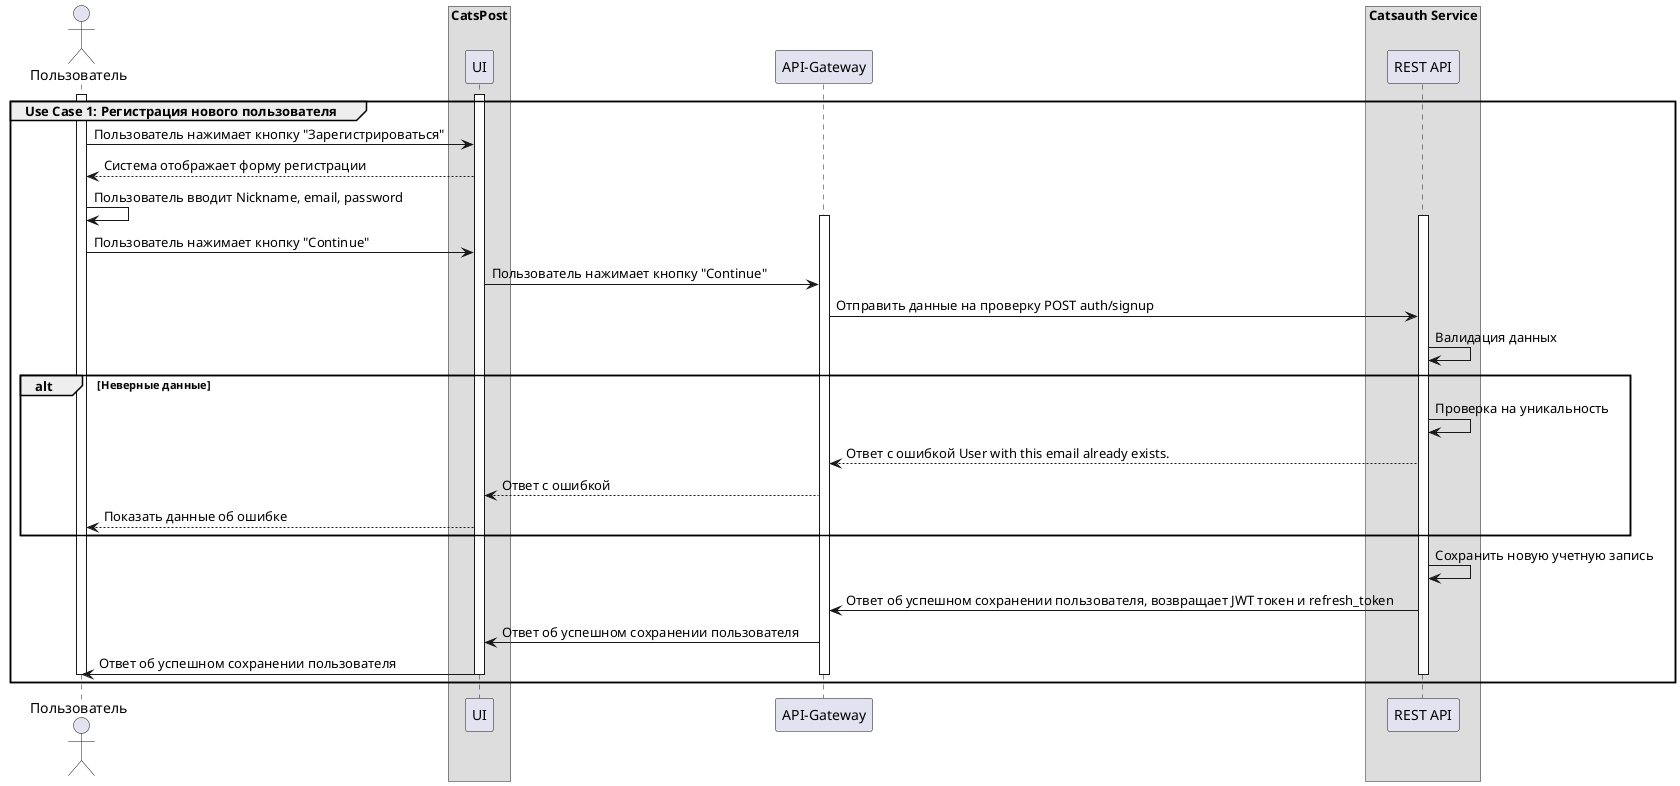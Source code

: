 @startuml
actor "Пользователь" as User
box "CatsPost"
    participant "UI" as UI
end box
participant "API-Gateway" as Gateway
box "Catsauth Service"
participant "REST API" as REST
end box



group Use Case 1: Регистрация нового пользователя
activate User
activate UI
User -> UI: Пользователь нажимает кнопку "Зарегистрироваться"
User <-- UI: Система отображает форму регистрации
User -> User: Пользователь вводит Nickname, email, password
activate Gateway
activate REST
User -> UI: Пользователь нажимает кнопку "Continue"
UI -> Gateway: Пользователь нажимает кнопку "Continue"
Gateway -> REST: Отправить данные на проверку POST auth/signup
REST -> REST: Валидация данных
alt Неверные данные
REST -> REST: Проверка на уникальность
REST --> Gateway: Ответ с ошибкой User with this email already exists.
Gateway --> UI: Ответ с ошибкой 
UI --> User: Показать данные об ошибке
end
REST -> REST: Сохранить новую учетную запись
REST -> Gateway: Ответ об успешном сохранении пользователя, возвращает JWT токен и refresh_token
Gateway -> UI: Ответ об успешном сохранении пользователя
UI -> User: Ответ об успешном сохранении пользователя
deactivate User
deactivate UI
deactivate Gateway
deactivate REST
end group
@enduml